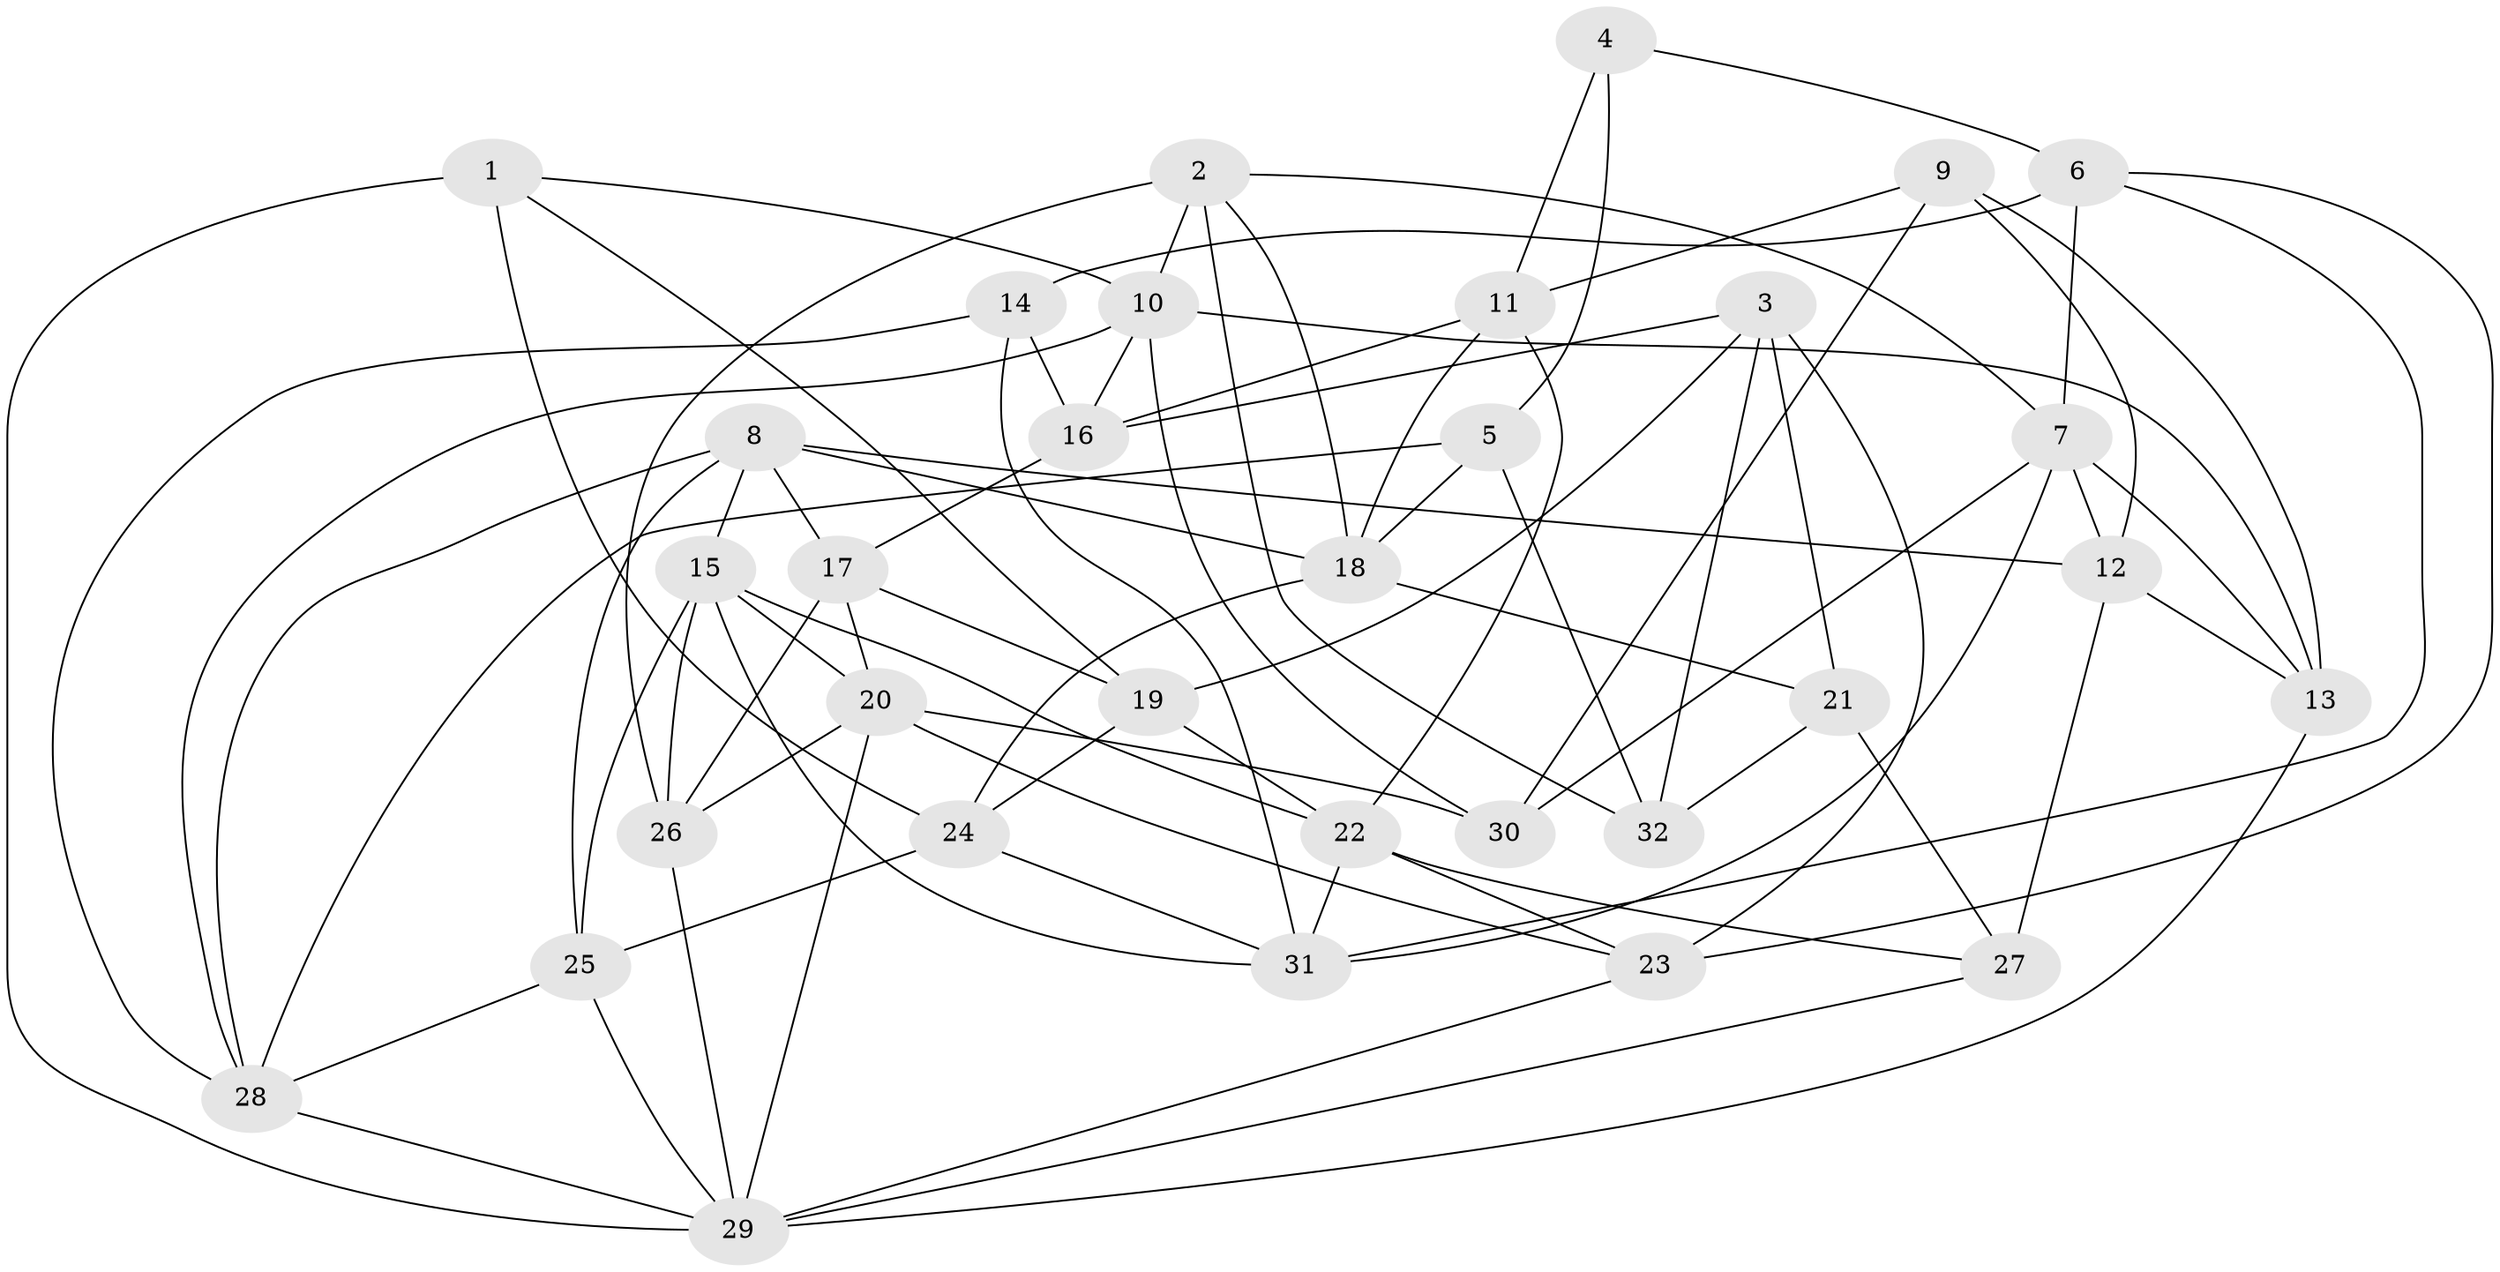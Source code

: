 // original degree distribution, {4: 1.0}
// Generated by graph-tools (version 1.1) at 2025/03/03/09/25 03:03:01]
// undirected, 32 vertices, 81 edges
graph export_dot {
graph [start="1"]
  node [color=gray90,style=filled];
  1;
  2;
  3;
  4;
  5;
  6;
  7;
  8;
  9;
  10;
  11;
  12;
  13;
  14;
  15;
  16;
  17;
  18;
  19;
  20;
  21;
  22;
  23;
  24;
  25;
  26;
  27;
  28;
  29;
  30;
  31;
  32;
  1 -- 10 [weight=1.0];
  1 -- 19 [weight=1.0];
  1 -- 24 [weight=1.0];
  1 -- 29 [weight=1.0];
  2 -- 7 [weight=1.0];
  2 -- 10 [weight=1.0];
  2 -- 18 [weight=1.0];
  2 -- 26 [weight=2.0];
  2 -- 32 [weight=1.0];
  3 -- 16 [weight=1.0];
  3 -- 19 [weight=1.0];
  3 -- 21 [weight=1.0];
  3 -- 23 [weight=2.0];
  3 -- 32 [weight=1.0];
  4 -- 5 [weight=2.0];
  4 -- 6 [weight=1.0];
  4 -- 11 [weight=1.0];
  5 -- 18 [weight=2.0];
  5 -- 28 [weight=1.0];
  5 -- 32 [weight=1.0];
  6 -- 7 [weight=1.0];
  6 -- 14 [weight=2.0];
  6 -- 23 [weight=1.0];
  6 -- 31 [weight=1.0];
  7 -- 12 [weight=1.0];
  7 -- 13 [weight=1.0];
  7 -- 30 [weight=1.0];
  7 -- 31 [weight=1.0];
  8 -- 12 [weight=1.0];
  8 -- 15 [weight=1.0];
  8 -- 17 [weight=1.0];
  8 -- 18 [weight=1.0];
  8 -- 25 [weight=1.0];
  8 -- 28 [weight=1.0];
  9 -- 11 [weight=2.0];
  9 -- 12 [weight=1.0];
  9 -- 13 [weight=2.0];
  9 -- 30 [weight=1.0];
  10 -- 13 [weight=1.0];
  10 -- 16 [weight=1.0];
  10 -- 28 [weight=1.0];
  10 -- 30 [weight=1.0];
  11 -- 16 [weight=1.0];
  11 -- 18 [weight=1.0];
  11 -- 22 [weight=1.0];
  12 -- 13 [weight=1.0];
  12 -- 27 [weight=2.0];
  13 -- 29 [weight=1.0];
  14 -- 16 [weight=2.0];
  14 -- 28 [weight=1.0];
  14 -- 31 [weight=1.0];
  15 -- 20 [weight=1.0];
  15 -- 22 [weight=1.0];
  15 -- 25 [weight=1.0];
  15 -- 26 [weight=1.0];
  15 -- 31 [weight=1.0];
  16 -- 17 [weight=1.0];
  17 -- 19 [weight=2.0];
  17 -- 20 [weight=1.0];
  17 -- 26 [weight=1.0];
  18 -- 21 [weight=2.0];
  18 -- 24 [weight=1.0];
  19 -- 22 [weight=1.0];
  19 -- 24 [weight=1.0];
  20 -- 23 [weight=1.0];
  20 -- 26 [weight=1.0];
  20 -- 29 [weight=1.0];
  20 -- 30 [weight=1.0];
  21 -- 27 [weight=2.0];
  21 -- 32 [weight=1.0];
  22 -- 23 [weight=1.0];
  22 -- 27 [weight=1.0];
  22 -- 31 [weight=1.0];
  23 -- 29 [weight=1.0];
  24 -- 25 [weight=2.0];
  24 -- 31 [weight=1.0];
  25 -- 28 [weight=1.0];
  25 -- 29 [weight=1.0];
  26 -- 29 [weight=1.0];
  27 -- 29 [weight=1.0];
  28 -- 29 [weight=1.0];
}
